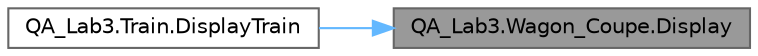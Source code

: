 digraph "QA_Lab3.Wagon_Coupe.Display"
{
 // LATEX_PDF_SIZE
  bgcolor="transparent";
  edge [fontname=Helvetica,fontsize=10,labelfontname=Helvetica,labelfontsize=10];
  node [fontname=Helvetica,fontsize=10,shape=box,height=0.2,width=0.4];
  rankdir="RL";
  Node1 [label="QA_Lab3.Wagon_Coupe.Display",height=0.2,width=0.4,color="gray40", fillcolor="grey60", style="filled", fontcolor="black",tooltip="Вывод информации о вагоне купе"];
  Node1 -> Node2 [dir="back",color="steelblue1",style="solid"];
  Node2 [label="QA_Lab3.Train.DisplayTrain",height=0.2,width=0.4,color="grey40", fillcolor="white", style="filled",URL="$class_q_a___lab3_1_1_train.html#aed6307753b7452b96771fee5343e983d",tooltip="Вывод информации о поезде"];
}
